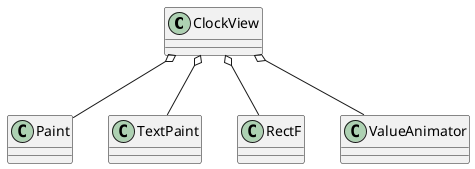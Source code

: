 @startuml

class ClockView
class Paint
class TextPaint
class RectF
class ValueAnimator

ClockView o-- Paint
ClockView o-- TextPaint
ClockView o-- RectF
ClockView o-- ValueAnimator

@enduml